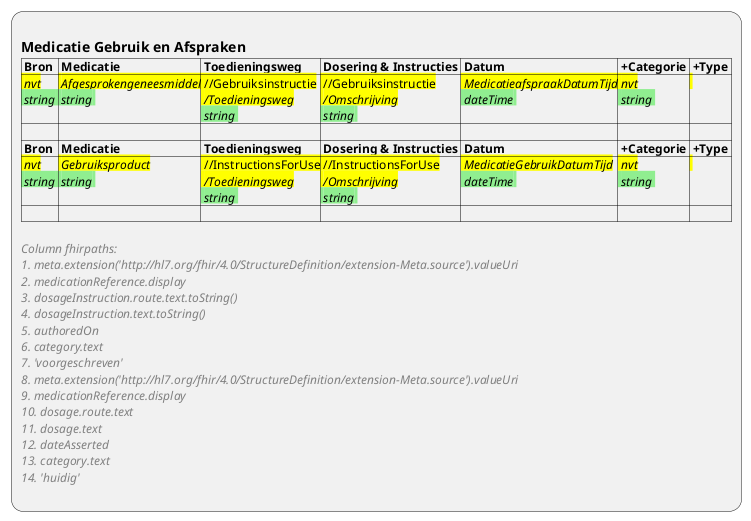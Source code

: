 @startuml ViewDefinition-Medicatiegegevens
:
== Medicatie Gebruik en Afspraken
|= Bron |= Medicatie |= Toedieningsweg |= Dosering & Instructies |= Datum |= +Categorie |= +Type |
|<back:yellow> //nvt//\n<back:lightgreen> //string// |<back:yellow> //Afgesprokengeneesmiddel//\n<back:lightgreen> //string// |<back:yellow> //Gebruiksinstructie\n<back:yellow> ///Toedieningsweg//\n<back:lightgreen> //string// |<back:yellow> //Gebruiksinstructie\n<back:yellow> ///Omschrijving//\n<back:lightgreen> //string// |<back:yellow> //MedicatieafspraakDatumTijd//\n<back:lightgreen> //dateTime// |<back:yellow> //nvt//\n<back:lightgreen> //string// |<back:yellow> \n |
| |
|= Bron |= Medicatie |= Toedieningsweg |= Dosering & Instructies |= Datum |= +Categorie |= +Type |
|<back:yellow> //nvt//\n<back:lightgreen> //string// |<back:yellow> //Gebruiksproduct//\n<back:lightgreen> //string// |<back:yellow> //InstructionsForUse\n<back:yellow> ///Toedieningsweg//\n<back:lightgreen> //string// |<back:yellow> //InstructionsForUse\n<back:yellow> ///Omschrijving//\n<back:lightgreen> //string// |<back:yellow> //MedicatieGebruikDatumTijd//\n<back:lightgreen> //dateTime// |<back:yellow> //nvt//\n<back:lightgreen> //string// |<back:yellow> \n |
| |

<color:gray>//Column fhirpaths://
<color:gray>//1. meta.extension('http:~//hl7.org/fhir/4.0/StructureDefinition/extension-Meta.source').valueUri//
<color:gray>//2. medicationReference.display//
<color:gray>//3. dosageInstruction.route.text.toString()//
<color:gray>//4. dosageInstruction.text.toString()//
<color:gray>//5. authoredOn//
<color:gray>//6. category.text//
<color:gray>//7. 'voorgeschreven'//
<color:gray>//8. meta.extension('http:~//hl7.org/fhir/4.0/StructureDefinition/extension-Meta.source').valueUri//
<color:gray>//9. medicationReference.display//
<color:gray>//10. dosage.route.text//
<color:gray>//11. dosage.text//
<color:gray>//12. dateAsserted//
<color:gray>//13. category.text//
<color:gray>//14. 'huidig'//
;
@enduml
